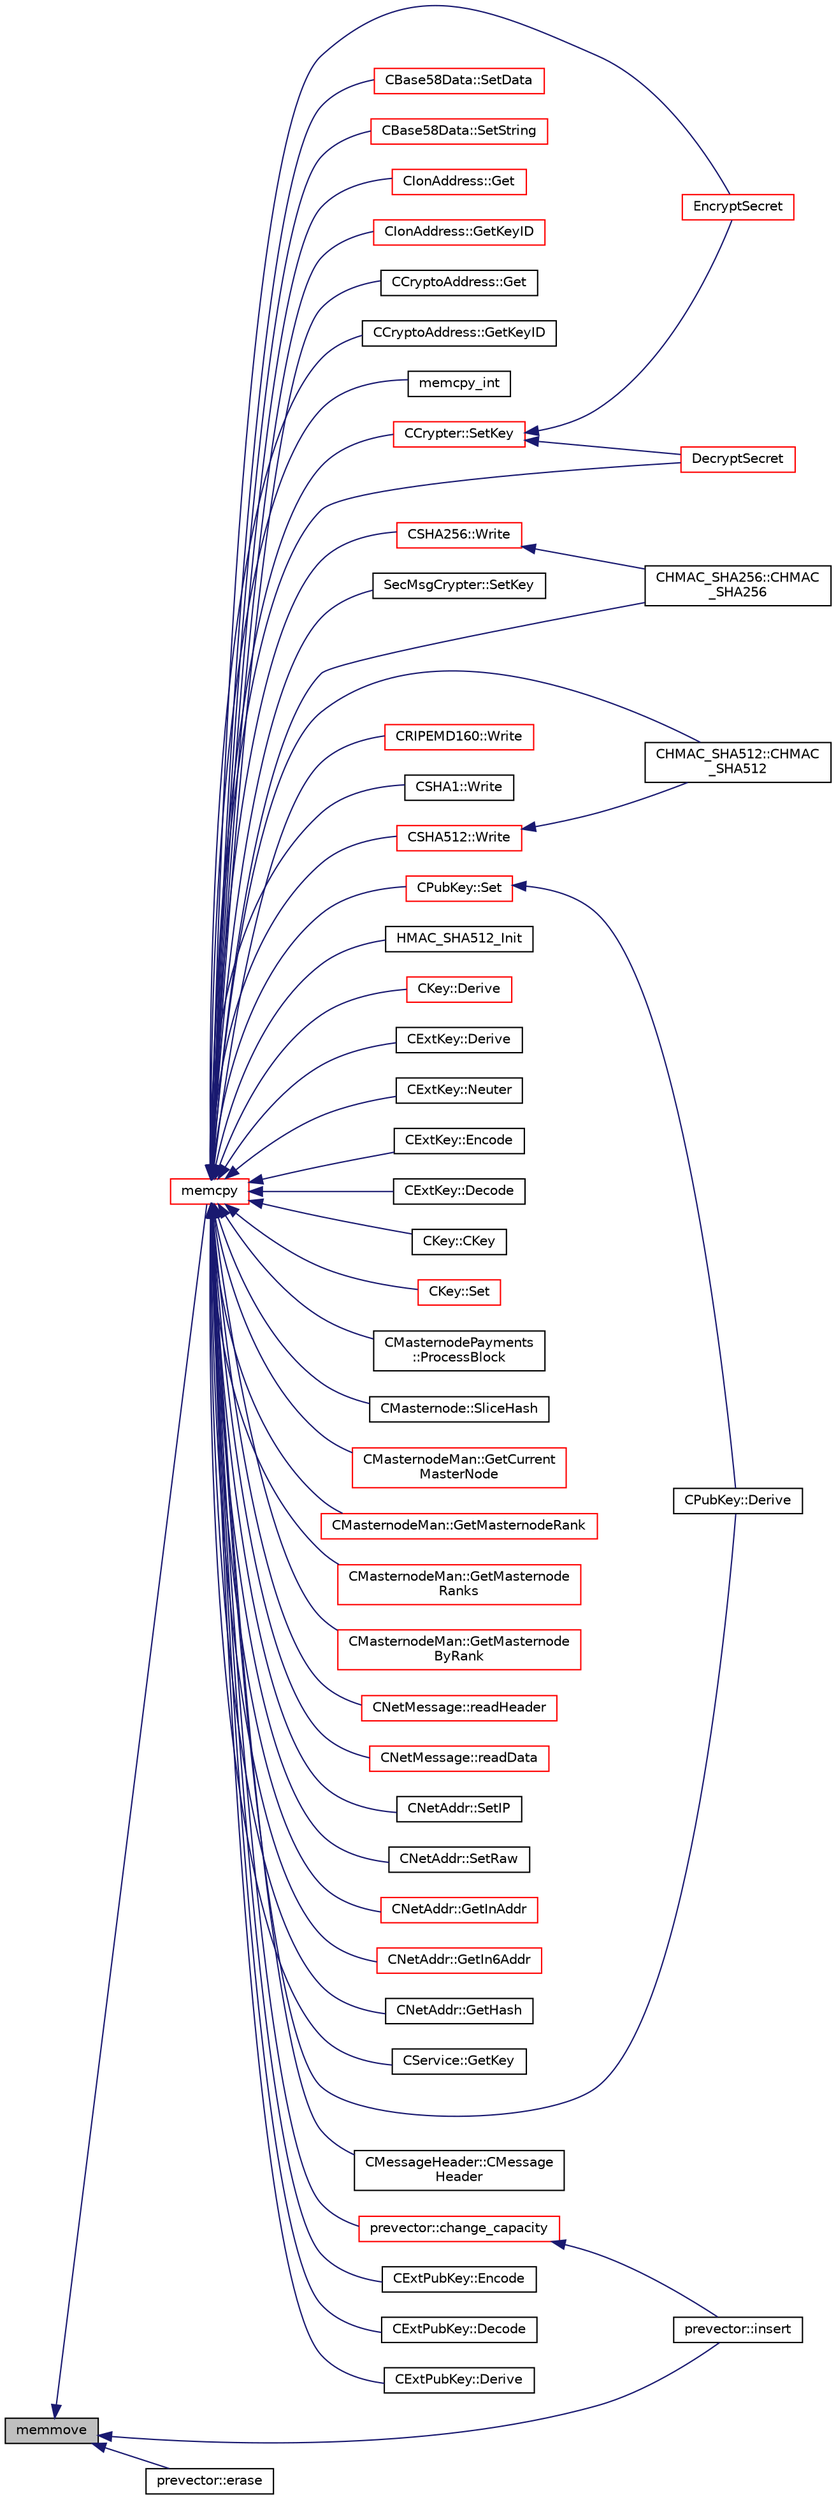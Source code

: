 digraph "memmove"
{
  edge [fontname="Helvetica",fontsize="10",labelfontname="Helvetica",labelfontsize="10"];
  node [fontname="Helvetica",fontsize="10",shape=record];
  rankdir="LR";
  Node535 [label="memmove",height=0.2,width=0.4,color="black", fillcolor="grey75", style="filled", fontcolor="black"];
  Node535 -> Node536 [dir="back",color="midnightblue",fontsize="10",style="solid",fontname="Helvetica"];
  Node536 [label="memcpy",height=0.2,width=0.4,color="red", fillcolor="white", style="filled",URL="$d1/d54/glibc__sanity_8cpp.html#a0f46826ab0466591e136db24394923cf"];
  Node536 -> Node537 [dir="back",color="midnightblue",fontsize="10",style="solid",fontname="Helvetica"];
  Node537 [label="CBase58Data::SetData",height=0.2,width=0.4,color="red", fillcolor="white", style="filled",URL="$d2/d08/class_c_base58_data.html#afab1c06a0a4f631fd889434a2bc48c27"];
  Node536 -> Node550 [dir="back",color="midnightblue",fontsize="10",style="solid",fontname="Helvetica"];
  Node550 [label="CBase58Data::SetString",height=0.2,width=0.4,color="red", fillcolor="white", style="filled",URL="$d2/d08/class_c_base58_data.html#a250fa3bc97d03c7d87de5485c8b49b57"];
  Node536 -> Node585 [dir="back",color="midnightblue",fontsize="10",style="solid",fontname="Helvetica"];
  Node585 [label="CIonAddress::Get",height=0.2,width=0.4,color="red", fillcolor="white", style="filled",URL="$d1/de4/class_c_ion_address.html#aa70f9899f0a3cf37e4a87483db5cf99d"];
  Node536 -> Node633 [dir="back",color="midnightblue",fontsize="10",style="solid",fontname="Helvetica"];
  Node633 [label="CIonAddress::GetKeyID",height=0.2,width=0.4,color="red", fillcolor="white", style="filled",URL="$d1/de4/class_c_ion_address.html#a39fc6281214567b569fac52ff718736c"];
  Node536 -> Node641 [dir="back",color="midnightblue",fontsize="10",style="solid",fontname="Helvetica"];
  Node641 [label="CCryptoAddress::Get",height=0.2,width=0.4,color="black", fillcolor="white", style="filled",URL="$d4/d11/class_c_crypto_address.html#affa7a34ad2640583371f20f540e9e25e"];
  Node536 -> Node642 [dir="back",color="midnightblue",fontsize="10",style="solid",fontname="Helvetica"];
  Node642 [label="CCryptoAddress::GetKeyID",height=0.2,width=0.4,color="black", fillcolor="white", style="filled",URL="$d4/d11/class_c_crypto_address.html#a7be88ec50f878f0174481299dcba1351"];
  Node536 -> Node643 [dir="back",color="midnightblue",fontsize="10",style="solid",fontname="Helvetica"];
  Node643 [label="memcpy_int",height=0.2,width=0.4,color="black", fillcolor="white", style="filled",URL="$d1/d54/glibc__sanity_8cpp.html#a5f0bdd4402f85d9b30074959e99699f5"];
  Node536 -> Node644 [dir="back",color="midnightblue",fontsize="10",style="solid",fontname="Helvetica"];
  Node644 [label="CCrypter::SetKey",height=0.2,width=0.4,color="red", fillcolor="white", style="filled",URL="$d7/d89/class_c_crypter.html#a0d948dd4796e2420e1dd9c1ddbf7974e"];
  Node644 -> Node645 [dir="back",color="midnightblue",fontsize="10",style="solid",fontname="Helvetica"];
  Node645 [label="EncryptSecret",height=0.2,width=0.4,color="red", fillcolor="white", style="filled",URL="$df/d1f/crypter_8h.html#a4fa4e3134d2b6e4913b9ce6369820697"];
  Node644 -> Node660 [dir="back",color="midnightblue",fontsize="10",style="solid",fontname="Helvetica"];
  Node660 [label="DecryptSecret",height=0.2,width=0.4,color="red", fillcolor="white", style="filled",URL="$df/d1f/crypter_8h.html#aded00aa7498a7485a00e77a20856b3e4"];
  Node536 -> Node645 [dir="back",color="midnightblue",fontsize="10",style="solid",fontname="Helvetica"];
  Node536 -> Node660 [dir="back",color="midnightblue",fontsize="10",style="solid",fontname="Helvetica"];
  Node536 -> Node678 [dir="back",color="midnightblue",fontsize="10",style="solid",fontname="Helvetica"];
  Node678 [label="SecMsgCrypter::SetKey",height=0.2,width=0.4,color="black", fillcolor="white", style="filled",URL="$dc/dd6/class_sec_msg_crypter.html#a5ed79b6b7217c58cbea219a93c32c4de"];
  Node536 -> Node679 [dir="back",color="midnightblue",fontsize="10",style="solid",fontname="Helvetica"];
  Node679 [label="CHMAC_SHA256::CHMAC\l_SHA256",height=0.2,width=0.4,color="black", fillcolor="white", style="filled",URL="$d7/dcc/class_c_h_m_a_c___s_h_a256.html#a63236821773ad9edb3fba4623eef39b2"];
  Node536 -> Node680 [dir="back",color="midnightblue",fontsize="10",style="solid",fontname="Helvetica"];
  Node680 [label="CHMAC_SHA512::CHMAC\l_SHA512",height=0.2,width=0.4,color="black", fillcolor="white", style="filled",URL="$dd/d0b/class_c_h_m_a_c___s_h_a512.html#a03e1288c20422f66b7e732aafda804e5"];
  Node536 -> Node681 [dir="back",color="midnightblue",fontsize="10",style="solid",fontname="Helvetica"];
  Node681 [label="CRIPEMD160::Write",height=0.2,width=0.4,color="red", fillcolor="white", style="filled",URL="$d2/d84/class_c_r_i_p_e_m_d160.html#a221143b9d94af623d07c4f4ba1bf6007"];
  Node536 -> Node683 [dir="back",color="midnightblue",fontsize="10",style="solid",fontname="Helvetica"];
  Node683 [label="CSHA1::Write",height=0.2,width=0.4,color="black", fillcolor="white", style="filled",URL="$d9/d3f/class_c_s_h_a1.html#a4322be694ccb2d9864e0cd0c30496a8a"];
  Node536 -> Node684 [dir="back",color="midnightblue",fontsize="10",style="solid",fontname="Helvetica"];
  Node684 [label="CSHA256::Write",height=0.2,width=0.4,color="red", fillcolor="white", style="filled",URL="$d7/d2e/class_c_s_h_a256.html#a9d7de520a562655da85349372820c883"];
  Node684 -> Node679 [dir="back",color="midnightblue",fontsize="10",style="solid",fontname="Helvetica"];
  Node536 -> Node695 [dir="back",color="midnightblue",fontsize="10",style="solid",fontname="Helvetica"];
  Node695 [label="CSHA512::Write",height=0.2,width=0.4,color="red", fillcolor="white", style="filled",URL="$d4/dcb/class_c_s_h_a512.html#aefd8260a2c205f11d44670ae68f1aff0"];
  Node695 -> Node680 [dir="back",color="midnightblue",fontsize="10",style="solid",fontname="Helvetica"];
  Node536 -> Node698 [dir="back",color="midnightblue",fontsize="10",style="solid",fontname="Helvetica"];
  Node698 [label="HMAC_SHA512_Init",height=0.2,width=0.4,color="black", fillcolor="white", style="filled",URL="$db/dfb/hash_8h.html#a4b8c72838f26539d69f31e256fd6dc5c"];
  Node536 -> Node699 [dir="back",color="midnightblue",fontsize="10",style="solid",fontname="Helvetica"];
  Node699 [label="CKey::Derive",height=0.2,width=0.4,color="red", fillcolor="white", style="filled",URL="$d2/d63/class_c_key.html#a5166e6f49c17c3ad47ac0fa89305307b"];
  Node536 -> Node700 [dir="back",color="midnightblue",fontsize="10",style="solid",fontname="Helvetica"];
  Node700 [label="CExtKey::Derive",height=0.2,width=0.4,color="black", fillcolor="white", style="filled",URL="$d2/d6e/struct_c_ext_key.html#a589df63664c6d12bfe071b747a245b1d"];
  Node536 -> Node701 [dir="back",color="midnightblue",fontsize="10",style="solid",fontname="Helvetica"];
  Node701 [label="CExtKey::Neuter",height=0.2,width=0.4,color="black", fillcolor="white", style="filled",URL="$d2/d6e/struct_c_ext_key.html#a4ea6bbc6c9bda4f8d77cade114155569"];
  Node536 -> Node702 [dir="back",color="midnightblue",fontsize="10",style="solid",fontname="Helvetica"];
  Node702 [label="CExtKey::Encode",height=0.2,width=0.4,color="black", fillcolor="white", style="filled",URL="$d2/d6e/struct_c_ext_key.html#a4f68dfccef42685d954d3fb22fd6c67c"];
  Node536 -> Node703 [dir="back",color="midnightblue",fontsize="10",style="solid",fontname="Helvetica"];
  Node703 [label="CExtKey::Decode",height=0.2,width=0.4,color="black", fillcolor="white", style="filled",URL="$d2/d6e/struct_c_ext_key.html#a9720e119745472336b6729e19f0819dd"];
  Node536 -> Node704 [dir="back",color="midnightblue",fontsize="10",style="solid",fontname="Helvetica"];
  Node704 [label="CKey::CKey",height=0.2,width=0.4,color="black", fillcolor="white", style="filled",URL="$d2/d63/class_c_key.html#afcea34cefd25675f4cf9b03eaa4bb7d9"];
  Node536 -> Node705 [dir="back",color="midnightblue",fontsize="10",style="solid",fontname="Helvetica"];
  Node705 [label="CKey::Set",height=0.2,width=0.4,color="red", fillcolor="white", style="filled",URL="$d2/d63/class_c_key.html#aaa13d5f08456bba094210c5eeabf64c8"];
  Node536 -> Node568 [dir="back",color="midnightblue",fontsize="10",style="solid",fontname="Helvetica"];
  Node568 [label="CMasternodePayments\l::ProcessBlock",height=0.2,width=0.4,color="black", fillcolor="white", style="filled",URL="$dc/d9a/class_c_masternode_payments.html#aa23dfbc148f10f601e9771bfcffea441"];
  Node536 -> Node707 [dir="back",color="midnightblue",fontsize="10",style="solid",fontname="Helvetica"];
  Node707 [label="CMasternode::SliceHash",height=0.2,width=0.4,color="black", fillcolor="white", style="filled",URL="$d6/dac/class_c_masternode.html#a2bdfe71525650c59ca2a94f5e91aca0c"];
  Node536 -> Node708 [dir="back",color="midnightblue",fontsize="10",style="solid",fontname="Helvetica"];
  Node708 [label="CMasternodeMan::GetCurrent\lMasterNode",height=0.2,width=0.4,color="red", fillcolor="white", style="filled",URL="$dc/d6b/class_c_masternode_man.html#a2b3a91870855e8fcb9b2b6e00c35197f"];
  Node536 -> Node710 [dir="back",color="midnightblue",fontsize="10",style="solid",fontname="Helvetica"];
  Node710 [label="CMasternodeMan::GetMasternodeRank",height=0.2,width=0.4,color="red", fillcolor="white", style="filled",URL="$dc/d6b/class_c_masternode_man.html#a41fd522da90284837d5dcb1e2d2e7d7c"];
  Node536 -> Node715 [dir="back",color="midnightblue",fontsize="10",style="solid",fontname="Helvetica"];
  Node715 [label="CMasternodeMan::GetMasternode\lRanks",height=0.2,width=0.4,color="red", fillcolor="white", style="filled",URL="$dc/d6b/class_c_masternode_man.html#ac06180b4570d5d1b098979c2f59a7a90"];
  Node536 -> Node717 [dir="back",color="midnightblue",fontsize="10",style="solid",fontname="Helvetica"];
  Node717 [label="CMasternodeMan::GetMasternode\lByRank",height=0.2,width=0.4,color="red", fillcolor="white", style="filled",URL="$dc/d6b/class_c_masternode_man.html#ab32afaad2651c69d2f93c68aee466677"];
  Node536 -> Node720 [dir="back",color="midnightblue",fontsize="10",style="solid",fontname="Helvetica"];
  Node720 [label="CNetMessage::readHeader",height=0.2,width=0.4,color="red", fillcolor="white", style="filled",URL="$d7/d97/class_c_net_message.html#a3e58f5f29b23d1377f8fd15fc75c78ac"];
  Node536 -> Node722 [dir="back",color="midnightblue",fontsize="10",style="solid",fontname="Helvetica"];
  Node722 [label="CNetMessage::readData",height=0.2,width=0.4,color="red", fillcolor="white", style="filled",URL="$d7/d97/class_c_net_message.html#adbc1669a56462daea5f37e5e99117f8c"];
  Node536 -> Node723 [dir="back",color="midnightblue",fontsize="10",style="solid",fontname="Helvetica"];
  Node723 [label="CNetAddr::SetIP",height=0.2,width=0.4,color="black", fillcolor="white", style="filled",URL="$d3/dc3/class_c_net_addr.html#a1c6087345e5ca07a151451cd6deb974f"];
  Node536 -> Node724 [dir="back",color="midnightblue",fontsize="10",style="solid",fontname="Helvetica"];
  Node724 [label="CNetAddr::SetRaw",height=0.2,width=0.4,color="black", fillcolor="white", style="filled",URL="$d3/dc3/class_c_net_addr.html#a1f0b23aca4ca78c11735d13f3583b7ad",tooltip="Set raw IPv4 or IPv6 address (in network byte order) "];
  Node536 -> Node725 [dir="back",color="midnightblue",fontsize="10",style="solid",fontname="Helvetica"];
  Node725 [label="CNetAddr::GetInAddr",height=0.2,width=0.4,color="red", fillcolor="white", style="filled",URL="$d3/dc3/class_c_net_addr.html#a4f73432c55d4acb6b9e4c54833eefea6"];
  Node536 -> Node744 [dir="back",color="midnightblue",fontsize="10",style="solid",fontname="Helvetica"];
  Node744 [label="CNetAddr::GetIn6Addr",height=0.2,width=0.4,color="red", fillcolor="white", style="filled",URL="$d3/dc3/class_c_net_addr.html#a3616012f94b27148e5b8e27d943d4884"];
  Node536 -> Node745 [dir="back",color="midnightblue",fontsize="10",style="solid",fontname="Helvetica"];
  Node745 [label="CNetAddr::GetHash",height=0.2,width=0.4,color="black", fillcolor="white", style="filled",URL="$d3/dc3/class_c_net_addr.html#a8fae7d32e83e9fbb9ce0216f896133c9"];
  Node536 -> Node746 [dir="back",color="midnightblue",fontsize="10",style="solid",fontname="Helvetica"];
  Node746 [label="CService::GetKey",height=0.2,width=0.4,color="black", fillcolor="white", style="filled",URL="$d3/dcc/class_c_service.html#af21ea7db4318330b337c8bfdcc55aff0"];
  Node536 -> Node747 [dir="back",color="midnightblue",fontsize="10",style="solid",fontname="Helvetica"];
  Node747 [label="prevector::change_capacity",height=0.2,width=0.4,color="red", fillcolor="white", style="filled",URL="$de/d38/classprevector.html#a0e673654d3b7d8d6f79534e17f68741a"];
  Node747 -> Node757 [dir="back",color="midnightblue",fontsize="10",style="solid",fontname="Helvetica"];
  Node757 [label="prevector::insert",height=0.2,width=0.4,color="black", fillcolor="white", style="filled",URL="$de/d38/classprevector.html#ad4f368a9aa3f0f650e1b2a0894dafe51"];
  Node536 -> Node759 [dir="back",color="midnightblue",fontsize="10",style="solid",fontname="Helvetica"];
  Node759 [label="CMessageHeader::CMessage\lHeader",height=0.2,width=0.4,color="black", fillcolor="white", style="filled",URL="$d6/de5/class_c_message_header.html#a188435dbfe51172b368873e8e7f688b0"];
  Node536 -> Node760 [dir="back",color="midnightblue",fontsize="10",style="solid",fontname="Helvetica"];
  Node760 [label="CPubKey::Derive",height=0.2,width=0.4,color="black", fillcolor="white", style="filled",URL="$da/d4e/class_c_pub_key.html#a6e70269c1be731ace2fce8bfba9a0c36"];
  Node536 -> Node761 [dir="back",color="midnightblue",fontsize="10",style="solid",fontname="Helvetica"];
  Node761 [label="CExtPubKey::Encode",height=0.2,width=0.4,color="black", fillcolor="white", style="filled",URL="$d0/d72/struct_c_ext_pub_key.html#a3a2ca2ede05e4b709e0a9a1bcee4de1e"];
  Node536 -> Node762 [dir="back",color="midnightblue",fontsize="10",style="solid",fontname="Helvetica"];
  Node762 [label="CExtPubKey::Decode",height=0.2,width=0.4,color="black", fillcolor="white", style="filled",URL="$d0/d72/struct_c_ext_pub_key.html#aa3ca44410ecfa765962d3b97aef61ab5"];
  Node536 -> Node763 [dir="back",color="midnightblue",fontsize="10",style="solid",fontname="Helvetica"];
  Node763 [label="CExtPubKey::Derive",height=0.2,width=0.4,color="black", fillcolor="white", style="filled",URL="$d0/d72/struct_c_ext_pub_key.html#a2dae8fcc00b9617589dd0b1444f95ec8"];
  Node536 -> Node764 [dir="back",color="midnightblue",fontsize="10",style="solid",fontname="Helvetica"];
  Node764 [label="CPubKey::Set",height=0.2,width=0.4,color="red", fillcolor="white", style="filled",URL="$da/d4e/class_c_pub_key.html#af59bc1d3be119c1f8b49d3c1e2c0797b"];
  Node764 -> Node760 [dir="back",color="midnightblue",fontsize="10",style="solid",fontname="Helvetica"];
  Node535 -> Node757 [dir="back",color="midnightblue",fontsize="10",style="solid",fontname="Helvetica"];
  Node535 -> Node792 [dir="back",color="midnightblue",fontsize="10",style="solid",fontname="Helvetica"];
  Node792 [label="prevector::erase",height=0.2,width=0.4,color="black", fillcolor="white", style="filled",URL="$de/d38/classprevector.html#a1bcffc1a855e24c2ac67b11f55d80d5f"];
}
